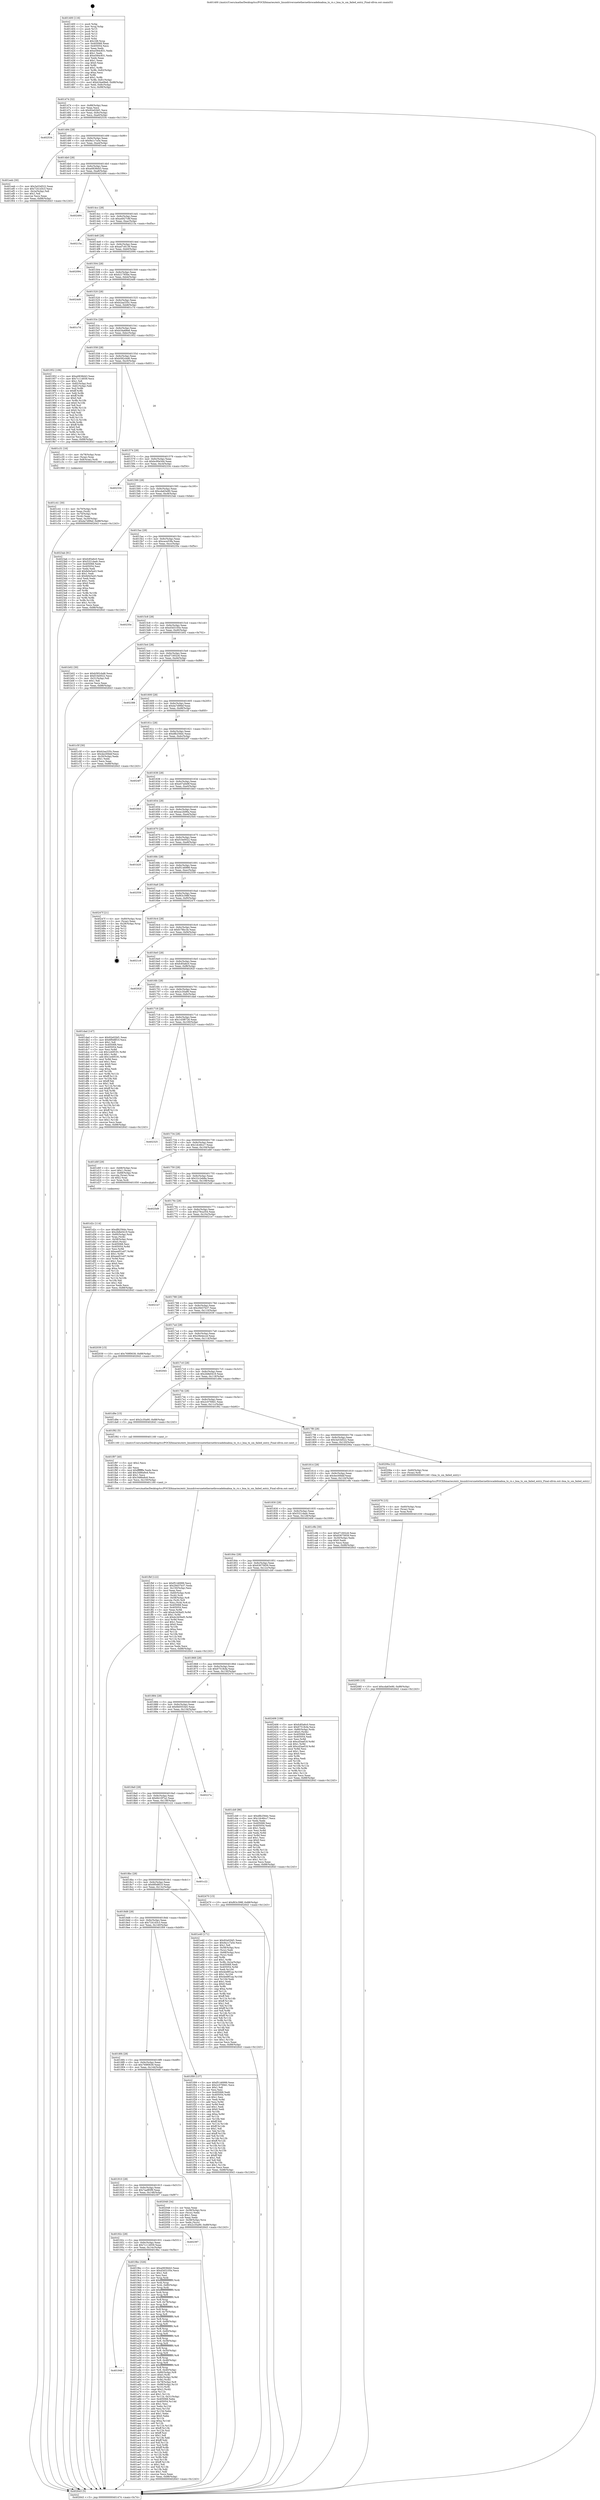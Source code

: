 digraph "0x401400" {
  label = "0x401400 (/mnt/c/Users/mathe/Desktop/tcc/POCII/binaries/extr_linuxdriversnetethernetbrocadebnabna_tx_rx.c_bna_tx_sm_failed_entry_Final-ollvm.out::main(0))"
  labelloc = "t"
  node[shape=record]

  Entry [label="",width=0.3,height=0.3,shape=circle,fillcolor=black,style=filled]
  "0x401474" [label="{
     0x401474 [32]\l
     | [instrs]\l
     &nbsp;&nbsp;0x401474 \<+6\>: mov -0x88(%rbp),%eax\l
     &nbsp;&nbsp;0x40147a \<+2\>: mov %eax,%ecx\l
     &nbsp;&nbsp;0x40147c \<+6\>: sub $0x92e02bf1,%ecx\l
     &nbsp;&nbsp;0x401482 \<+6\>: mov %eax,-0x9c(%rbp)\l
     &nbsp;&nbsp;0x401488 \<+6\>: mov %ecx,-0xa0(%rbp)\l
     &nbsp;&nbsp;0x40148e \<+6\>: je 0000000000402534 \<main+0x1134\>\l
  }"]
  "0x402534" [label="{
     0x402534\l
  }", style=dashed]
  "0x401494" [label="{
     0x401494 [28]\l
     | [instrs]\l
     &nbsp;&nbsp;0x401494 \<+5\>: jmp 0000000000401499 \<main+0x99\>\l
     &nbsp;&nbsp;0x401499 \<+6\>: mov -0x9c(%rbp),%eax\l
     &nbsp;&nbsp;0x40149f \<+5\>: sub $0x9a1c7a5e,%eax\l
     &nbsp;&nbsp;0x4014a4 \<+6\>: mov %eax,-0xa4(%rbp)\l
     &nbsp;&nbsp;0x4014aa \<+6\>: je 0000000000401eeb \<main+0xaeb\>\l
  }"]
  Exit [label="",width=0.3,height=0.3,shape=circle,fillcolor=black,style=filled,peripheries=2]
  "0x401eeb" [label="{
     0x401eeb [30]\l
     | [instrs]\l
     &nbsp;&nbsp;0x401eeb \<+5\>: mov $0x3a53d522,%eax\l
     &nbsp;&nbsp;0x401ef0 \<+5\>: mov $0x7241d3c3,%ecx\l
     &nbsp;&nbsp;0x401ef5 \<+3\>: mov -0x2a(%rbp),%dl\l
     &nbsp;&nbsp;0x401ef8 \<+3\>: test $0x1,%dl\l
     &nbsp;&nbsp;0x401efb \<+3\>: cmovne %ecx,%eax\l
     &nbsp;&nbsp;0x401efe \<+6\>: mov %eax,-0x88(%rbp)\l
     &nbsp;&nbsp;0x401f04 \<+5\>: jmp 0000000000402643 \<main+0x1243\>\l
  }"]
  "0x4014b0" [label="{
     0x4014b0 [28]\l
     | [instrs]\l
     &nbsp;&nbsp;0x4014b0 \<+5\>: jmp 00000000004014b5 \<main+0xb5\>\l
     &nbsp;&nbsp;0x4014b5 \<+6\>: mov -0x9c(%rbp),%eax\l
     &nbsp;&nbsp;0x4014bb \<+5\>: sub $0xa0838d43,%eax\l
     &nbsp;&nbsp;0x4014c0 \<+6\>: mov %eax,-0xa8(%rbp)\l
     &nbsp;&nbsp;0x4014c6 \<+6\>: je 0000000000402494 \<main+0x1094\>\l
  }"]
  "0x402085" [label="{
     0x402085 [15]\l
     | [instrs]\l
     &nbsp;&nbsp;0x402085 \<+10\>: movl $0xcda63e90,-0x88(%rbp)\l
     &nbsp;&nbsp;0x40208f \<+5\>: jmp 0000000000402643 \<main+0x1243\>\l
  }"]
  "0x402494" [label="{
     0x402494\l
  }", style=dashed]
  "0x4014cc" [label="{
     0x4014cc [28]\l
     | [instrs]\l
     &nbsp;&nbsp;0x4014cc \<+5\>: jmp 00000000004014d1 \<main+0xd1\>\l
     &nbsp;&nbsp;0x4014d1 \<+6\>: mov -0x9c(%rbp),%eax\l
     &nbsp;&nbsp;0x4014d7 \<+5\>: sub $0xa4927c8f,%eax\l
     &nbsp;&nbsp;0x4014dc \<+6\>: mov %eax,-0xac(%rbp)\l
     &nbsp;&nbsp;0x4014e2 \<+6\>: je 000000000040215a \<main+0xd5a\>\l
  }"]
  "0x402076" [label="{
     0x402076 [15]\l
     | [instrs]\l
     &nbsp;&nbsp;0x402076 \<+4\>: mov -0x60(%rbp),%rax\l
     &nbsp;&nbsp;0x40207a \<+3\>: mov (%rax),%rax\l
     &nbsp;&nbsp;0x40207d \<+3\>: mov %rax,%rdi\l
     &nbsp;&nbsp;0x402080 \<+5\>: call 0000000000401030 \<free@plt\>\l
     | [calls]\l
     &nbsp;&nbsp;0x401030 \{1\} (unknown)\l
  }"]
  "0x40215a" [label="{
     0x40215a\l
  }", style=dashed]
  "0x4014e8" [label="{
     0x4014e8 [28]\l
     | [instrs]\l
     &nbsp;&nbsp;0x4014e8 \<+5\>: jmp 00000000004014ed \<main+0xed\>\l
     &nbsp;&nbsp;0x4014ed \<+6\>: mov -0x9c(%rbp),%eax\l
     &nbsp;&nbsp;0x4014f3 \<+5\>: sub $0xad7c8139,%eax\l
     &nbsp;&nbsp;0x4014f8 \<+6\>: mov %eax,-0xb0(%rbp)\l
     &nbsp;&nbsp;0x4014fe \<+6\>: je 0000000000402094 \<main+0xc94\>\l
  }"]
  "0x401fbf" [label="{
     0x401fbf [122]\l
     | [instrs]\l
     &nbsp;&nbsp;0x401fbf \<+5\>: mov $0xf5146999,%ecx\l
     &nbsp;&nbsp;0x401fc4 \<+5\>: mov $0x29d37b37,%edx\l
     &nbsp;&nbsp;0x401fc9 \<+6\>: mov -0x150(%rbp),%esi\l
     &nbsp;&nbsp;0x401fcf \<+3\>: imul %eax,%esi\l
     &nbsp;&nbsp;0x401fd2 \<+4\>: mov -0x60(%rbp),%rdi\l
     &nbsp;&nbsp;0x401fd6 \<+3\>: mov (%rdi),%rdi\l
     &nbsp;&nbsp;0x401fd9 \<+4\>: mov -0x58(%rbp),%r8\l
     &nbsp;&nbsp;0x401fdd \<+3\>: movslq (%r8),%r8\l
     &nbsp;&nbsp;0x401fe0 \<+4\>: mov %esi,(%rdi,%r8,4)\l
     &nbsp;&nbsp;0x401fe4 \<+7\>: mov 0x405068,%eax\l
     &nbsp;&nbsp;0x401feb \<+7\>: mov 0x405054,%esi\l
     &nbsp;&nbsp;0x401ff2 \<+3\>: mov %eax,%r9d\l
     &nbsp;&nbsp;0x401ff5 \<+7\>: add $0xdc3d3bd5,%r9d\l
     &nbsp;&nbsp;0x401ffc \<+4\>: sub $0x1,%r9d\l
     &nbsp;&nbsp;0x402000 \<+7\>: sub $0xdc3d3bd5,%r9d\l
     &nbsp;&nbsp;0x402007 \<+4\>: imul %r9d,%eax\l
     &nbsp;&nbsp;0x40200b \<+3\>: and $0x1,%eax\l
     &nbsp;&nbsp;0x40200e \<+3\>: cmp $0x0,%eax\l
     &nbsp;&nbsp;0x402011 \<+4\>: sete %r10b\l
     &nbsp;&nbsp;0x402015 \<+3\>: cmp $0xa,%esi\l
     &nbsp;&nbsp;0x402018 \<+4\>: setl %r11b\l
     &nbsp;&nbsp;0x40201c \<+3\>: mov %r10b,%bl\l
     &nbsp;&nbsp;0x40201f \<+3\>: and %r11b,%bl\l
     &nbsp;&nbsp;0x402022 \<+3\>: xor %r11b,%r10b\l
     &nbsp;&nbsp;0x402025 \<+3\>: or %r10b,%bl\l
     &nbsp;&nbsp;0x402028 \<+3\>: test $0x1,%bl\l
     &nbsp;&nbsp;0x40202b \<+3\>: cmovne %edx,%ecx\l
     &nbsp;&nbsp;0x40202e \<+6\>: mov %ecx,-0x88(%rbp)\l
     &nbsp;&nbsp;0x402034 \<+5\>: jmp 0000000000402643 \<main+0x1243\>\l
  }"]
  "0x402094" [label="{
     0x402094\l
  }", style=dashed]
  "0x401504" [label="{
     0x401504 [28]\l
     | [instrs]\l
     &nbsp;&nbsp;0x401504 \<+5\>: jmp 0000000000401509 \<main+0x109\>\l
     &nbsp;&nbsp;0x401509 \<+6\>: mov -0x9c(%rbp),%eax\l
     &nbsp;&nbsp;0x40150f \<+5\>: sub $0xb21785be,%eax\l
     &nbsp;&nbsp;0x401514 \<+6\>: mov %eax,-0xb4(%rbp)\l
     &nbsp;&nbsp;0x40151a \<+6\>: je 00000000004024d9 \<main+0x10d9\>\l
  }"]
  "0x401f97" [label="{
     0x401f97 [40]\l
     | [instrs]\l
     &nbsp;&nbsp;0x401f97 \<+5\>: mov $0x2,%ecx\l
     &nbsp;&nbsp;0x401f9c \<+1\>: cltd\l
     &nbsp;&nbsp;0x401f9d \<+2\>: idiv %ecx\l
     &nbsp;&nbsp;0x401f9f \<+6\>: imul $0xfffffffe,%edx,%ecx\l
     &nbsp;&nbsp;0x401fa5 \<+6\>: add $0x3486a9c6,%ecx\l
     &nbsp;&nbsp;0x401fab \<+3\>: add $0x1,%ecx\l
     &nbsp;&nbsp;0x401fae \<+6\>: sub $0x3486a9c6,%ecx\l
     &nbsp;&nbsp;0x401fb4 \<+6\>: mov %ecx,-0x150(%rbp)\l
     &nbsp;&nbsp;0x401fba \<+5\>: call 0000000000401160 \<next_i\>\l
     | [calls]\l
     &nbsp;&nbsp;0x401160 \{1\} (/mnt/c/Users/mathe/Desktop/tcc/POCII/binaries/extr_linuxdriversnetethernetbrocadebnabna_tx_rx.c_bna_tx_sm_failed_entry_Final-ollvm.out::next_i)\l
  }"]
  "0x4024d9" [label="{
     0x4024d9\l
  }", style=dashed]
  "0x401520" [label="{
     0x401520 [28]\l
     | [instrs]\l
     &nbsp;&nbsp;0x401520 \<+5\>: jmp 0000000000401525 \<main+0x125\>\l
     &nbsp;&nbsp;0x401525 \<+6\>: mov -0x9c(%rbp),%eax\l
     &nbsp;&nbsp;0x40152b \<+5\>: sub $0xb2aa335c,%eax\l
     &nbsp;&nbsp;0x401530 \<+6\>: mov %eax,-0xb8(%rbp)\l
     &nbsp;&nbsp;0x401536 \<+6\>: je 0000000000401c7d \<main+0x87d\>\l
  }"]
  "0x401d2c" [label="{
     0x401d2c [114]\l
     | [instrs]\l
     &nbsp;&nbsp;0x401d2c \<+5\>: mov $0xdfb256dc,%ecx\l
     &nbsp;&nbsp;0x401d31 \<+5\>: mov $0x2b8e0419,%edx\l
     &nbsp;&nbsp;0x401d36 \<+4\>: mov -0x60(%rbp),%rdi\l
     &nbsp;&nbsp;0x401d3a \<+3\>: mov %rax,(%rdi)\l
     &nbsp;&nbsp;0x401d3d \<+4\>: mov -0x58(%rbp),%rax\l
     &nbsp;&nbsp;0x401d41 \<+6\>: movl $0x0,(%rax)\l
     &nbsp;&nbsp;0x401d47 \<+7\>: mov 0x405068,%esi\l
     &nbsp;&nbsp;0x401d4e \<+8\>: mov 0x405054,%r8d\l
     &nbsp;&nbsp;0x401d56 \<+3\>: mov %esi,%r9d\l
     &nbsp;&nbsp;0x401d59 \<+7\>: add $0xeed51e07,%r9d\l
     &nbsp;&nbsp;0x401d60 \<+4\>: sub $0x1,%r9d\l
     &nbsp;&nbsp;0x401d64 \<+7\>: sub $0xeed51e07,%r9d\l
     &nbsp;&nbsp;0x401d6b \<+4\>: imul %r9d,%esi\l
     &nbsp;&nbsp;0x401d6f \<+3\>: and $0x1,%esi\l
     &nbsp;&nbsp;0x401d72 \<+3\>: cmp $0x0,%esi\l
     &nbsp;&nbsp;0x401d75 \<+4\>: sete %r10b\l
     &nbsp;&nbsp;0x401d79 \<+4\>: cmp $0xa,%r8d\l
     &nbsp;&nbsp;0x401d7d \<+4\>: setl %r11b\l
     &nbsp;&nbsp;0x401d81 \<+3\>: mov %r10b,%bl\l
     &nbsp;&nbsp;0x401d84 \<+3\>: and %r11b,%bl\l
     &nbsp;&nbsp;0x401d87 \<+3\>: xor %r11b,%r10b\l
     &nbsp;&nbsp;0x401d8a \<+3\>: or %r10b,%bl\l
     &nbsp;&nbsp;0x401d8d \<+3\>: test $0x1,%bl\l
     &nbsp;&nbsp;0x401d90 \<+3\>: cmovne %edx,%ecx\l
     &nbsp;&nbsp;0x401d93 \<+6\>: mov %ecx,-0x88(%rbp)\l
     &nbsp;&nbsp;0x401d99 \<+5\>: jmp 0000000000402643 \<main+0x1243\>\l
  }"]
  "0x401c7d" [label="{
     0x401c7d\l
  }", style=dashed]
  "0x40153c" [label="{
     0x40153c [28]\l
     | [instrs]\l
     &nbsp;&nbsp;0x40153c \<+5\>: jmp 0000000000401541 \<main+0x141\>\l
     &nbsp;&nbsp;0x401541 \<+6\>: mov -0x9c(%rbp),%eax\l
     &nbsp;&nbsp;0x401547 \<+5\>: sub $0xb34a68e6,%eax\l
     &nbsp;&nbsp;0x40154c \<+6\>: mov %eax,-0xbc(%rbp)\l
     &nbsp;&nbsp;0x401552 \<+6\>: je 0000000000401952 \<main+0x552\>\l
  }"]
  "0x401c41" [label="{
     0x401c41 [30]\l
     | [instrs]\l
     &nbsp;&nbsp;0x401c41 \<+4\>: mov -0x70(%rbp),%rdi\l
     &nbsp;&nbsp;0x401c45 \<+2\>: mov %eax,(%rdi)\l
     &nbsp;&nbsp;0x401c47 \<+4\>: mov -0x70(%rbp),%rdi\l
     &nbsp;&nbsp;0x401c4b \<+2\>: mov (%rdi),%eax\l
     &nbsp;&nbsp;0x401c4d \<+3\>: mov %eax,-0x30(%rbp)\l
     &nbsp;&nbsp;0x401c50 \<+10\>: movl $0xda7d99ef,-0x88(%rbp)\l
     &nbsp;&nbsp;0x401c5a \<+5\>: jmp 0000000000402643 \<main+0x1243\>\l
  }"]
  "0x401952" [label="{
     0x401952 [106]\l
     | [instrs]\l
     &nbsp;&nbsp;0x401952 \<+5\>: mov $0xa0838d43,%eax\l
     &nbsp;&nbsp;0x401957 \<+5\>: mov $0x7c114939,%ecx\l
     &nbsp;&nbsp;0x40195c \<+2\>: mov $0x1,%dl\l
     &nbsp;&nbsp;0x40195e \<+7\>: mov -0x82(%rbp),%sil\l
     &nbsp;&nbsp;0x401965 \<+7\>: mov -0x81(%rbp),%dil\l
     &nbsp;&nbsp;0x40196c \<+3\>: mov %sil,%r8b\l
     &nbsp;&nbsp;0x40196f \<+4\>: xor $0xff,%r8b\l
     &nbsp;&nbsp;0x401973 \<+3\>: mov %dil,%r9b\l
     &nbsp;&nbsp;0x401976 \<+4\>: xor $0xff,%r9b\l
     &nbsp;&nbsp;0x40197a \<+3\>: xor $0x0,%dl\l
     &nbsp;&nbsp;0x40197d \<+3\>: mov %r8b,%r10b\l
     &nbsp;&nbsp;0x401980 \<+4\>: and $0x0,%r10b\l
     &nbsp;&nbsp;0x401984 \<+3\>: and %dl,%sil\l
     &nbsp;&nbsp;0x401987 \<+3\>: mov %r9b,%r11b\l
     &nbsp;&nbsp;0x40198a \<+4\>: and $0x0,%r11b\l
     &nbsp;&nbsp;0x40198e \<+3\>: and %dl,%dil\l
     &nbsp;&nbsp;0x401991 \<+3\>: or %sil,%r10b\l
     &nbsp;&nbsp;0x401994 \<+3\>: or %dil,%r11b\l
     &nbsp;&nbsp;0x401997 \<+3\>: xor %r11b,%r10b\l
     &nbsp;&nbsp;0x40199a \<+3\>: or %r9b,%r8b\l
     &nbsp;&nbsp;0x40199d \<+4\>: xor $0xff,%r8b\l
     &nbsp;&nbsp;0x4019a1 \<+3\>: or $0x0,%dl\l
     &nbsp;&nbsp;0x4019a4 \<+3\>: and %dl,%r8b\l
     &nbsp;&nbsp;0x4019a7 \<+3\>: or %r8b,%r10b\l
     &nbsp;&nbsp;0x4019aa \<+4\>: test $0x1,%r10b\l
     &nbsp;&nbsp;0x4019ae \<+3\>: cmovne %ecx,%eax\l
     &nbsp;&nbsp;0x4019b1 \<+6\>: mov %eax,-0x88(%rbp)\l
     &nbsp;&nbsp;0x4019b7 \<+5\>: jmp 0000000000402643 \<main+0x1243\>\l
  }"]
  "0x401558" [label="{
     0x401558 [28]\l
     | [instrs]\l
     &nbsp;&nbsp;0x401558 \<+5\>: jmp 000000000040155d \<main+0x15d\>\l
     &nbsp;&nbsp;0x40155d \<+6\>: mov -0x9c(%rbp),%eax\l
     &nbsp;&nbsp;0x401563 \<+5\>: sub $0xb582cbd6,%eax\l
     &nbsp;&nbsp;0x401568 \<+6\>: mov %eax,-0xc0(%rbp)\l
     &nbsp;&nbsp;0x40156e \<+6\>: je 0000000000401c31 \<main+0x831\>\l
  }"]
  "0x402643" [label="{
     0x402643 [5]\l
     | [instrs]\l
     &nbsp;&nbsp;0x402643 \<+5\>: jmp 0000000000401474 \<main+0x74\>\l
  }"]
  "0x401400" [label="{
     0x401400 [116]\l
     | [instrs]\l
     &nbsp;&nbsp;0x401400 \<+1\>: push %rbp\l
     &nbsp;&nbsp;0x401401 \<+3\>: mov %rsp,%rbp\l
     &nbsp;&nbsp;0x401404 \<+2\>: push %r15\l
     &nbsp;&nbsp;0x401406 \<+2\>: push %r14\l
     &nbsp;&nbsp;0x401408 \<+2\>: push %r13\l
     &nbsp;&nbsp;0x40140a \<+2\>: push %r12\l
     &nbsp;&nbsp;0x40140c \<+1\>: push %rbx\l
     &nbsp;&nbsp;0x40140d \<+7\>: sub $0x168,%rsp\l
     &nbsp;&nbsp;0x401414 \<+7\>: mov 0x405068,%eax\l
     &nbsp;&nbsp;0x40141b \<+7\>: mov 0x405054,%ecx\l
     &nbsp;&nbsp;0x401422 \<+2\>: mov %eax,%edx\l
     &nbsp;&nbsp;0x401424 \<+6\>: add $0xe584c831,%edx\l
     &nbsp;&nbsp;0x40142a \<+3\>: sub $0x1,%edx\l
     &nbsp;&nbsp;0x40142d \<+6\>: sub $0xe584c831,%edx\l
     &nbsp;&nbsp;0x401433 \<+3\>: imul %edx,%eax\l
     &nbsp;&nbsp;0x401436 \<+3\>: and $0x1,%eax\l
     &nbsp;&nbsp;0x401439 \<+3\>: cmp $0x0,%eax\l
     &nbsp;&nbsp;0x40143c \<+4\>: sete %r8b\l
     &nbsp;&nbsp;0x401440 \<+4\>: and $0x1,%r8b\l
     &nbsp;&nbsp;0x401444 \<+7\>: mov %r8b,-0x82(%rbp)\l
     &nbsp;&nbsp;0x40144b \<+3\>: cmp $0xa,%ecx\l
     &nbsp;&nbsp;0x40144e \<+4\>: setl %r8b\l
     &nbsp;&nbsp;0x401452 \<+4\>: and $0x1,%r8b\l
     &nbsp;&nbsp;0x401456 \<+7\>: mov %r8b,-0x81(%rbp)\l
     &nbsp;&nbsp;0x40145d \<+10\>: movl $0xb34a68e6,-0x88(%rbp)\l
     &nbsp;&nbsp;0x401467 \<+6\>: mov %edi,-0x8c(%rbp)\l
     &nbsp;&nbsp;0x40146d \<+7\>: mov %rsi,-0x98(%rbp)\l
  }"]
  "0x401948" [label="{
     0x401948\l
  }", style=dashed]
  "0x401c31" [label="{
     0x401c31 [16]\l
     | [instrs]\l
     &nbsp;&nbsp;0x401c31 \<+4\>: mov -0x78(%rbp),%rax\l
     &nbsp;&nbsp;0x401c35 \<+3\>: mov (%rax),%rax\l
     &nbsp;&nbsp;0x401c38 \<+4\>: mov 0x8(%rax),%rdi\l
     &nbsp;&nbsp;0x401c3c \<+5\>: call 0000000000401060 \<atoi@plt\>\l
     | [calls]\l
     &nbsp;&nbsp;0x401060 \{1\} (unknown)\l
  }"]
  "0x401574" [label="{
     0x401574 [28]\l
     | [instrs]\l
     &nbsp;&nbsp;0x401574 \<+5\>: jmp 0000000000401579 \<main+0x179\>\l
     &nbsp;&nbsp;0x401579 \<+6\>: mov -0x9c(%rbp),%eax\l
     &nbsp;&nbsp;0x40157f \<+5\>: sub $0xbc90e3d4,%eax\l
     &nbsp;&nbsp;0x401584 \<+6\>: mov %eax,-0xc4(%rbp)\l
     &nbsp;&nbsp;0x40158a \<+6\>: je 0000000000402334 \<main+0xf34\>\l
  }"]
  "0x4019bc" [label="{
     0x4019bc [326]\l
     | [instrs]\l
     &nbsp;&nbsp;0x4019bc \<+5\>: mov $0xa0838d43,%eax\l
     &nbsp;&nbsp;0x4019c1 \<+5\>: mov $0xd3d3105e,%ecx\l
     &nbsp;&nbsp;0x4019c6 \<+2\>: mov $0x1,%dl\l
     &nbsp;&nbsp;0x4019c8 \<+2\>: xor %esi,%esi\l
     &nbsp;&nbsp;0x4019ca \<+3\>: mov %rsp,%rdi\l
     &nbsp;&nbsp;0x4019cd \<+4\>: add $0xfffffffffffffff0,%rdi\l
     &nbsp;&nbsp;0x4019d1 \<+3\>: mov %rdi,%rsp\l
     &nbsp;&nbsp;0x4019d4 \<+4\>: mov %rdi,-0x80(%rbp)\l
     &nbsp;&nbsp;0x4019d8 \<+3\>: mov %rsp,%rdi\l
     &nbsp;&nbsp;0x4019db \<+4\>: add $0xfffffffffffffff0,%rdi\l
     &nbsp;&nbsp;0x4019df \<+3\>: mov %rdi,%rsp\l
     &nbsp;&nbsp;0x4019e2 \<+3\>: mov %rsp,%r8\l
     &nbsp;&nbsp;0x4019e5 \<+4\>: add $0xfffffffffffffff0,%r8\l
     &nbsp;&nbsp;0x4019e9 \<+3\>: mov %r8,%rsp\l
     &nbsp;&nbsp;0x4019ec \<+4\>: mov %r8,-0x78(%rbp)\l
     &nbsp;&nbsp;0x4019f0 \<+3\>: mov %rsp,%r8\l
     &nbsp;&nbsp;0x4019f3 \<+4\>: add $0xfffffffffffffff0,%r8\l
     &nbsp;&nbsp;0x4019f7 \<+3\>: mov %r8,%rsp\l
     &nbsp;&nbsp;0x4019fa \<+4\>: mov %r8,-0x70(%rbp)\l
     &nbsp;&nbsp;0x4019fe \<+3\>: mov %rsp,%r8\l
     &nbsp;&nbsp;0x401a01 \<+4\>: add $0xfffffffffffffff0,%r8\l
     &nbsp;&nbsp;0x401a05 \<+3\>: mov %r8,%rsp\l
     &nbsp;&nbsp;0x401a08 \<+4\>: mov %r8,-0x68(%rbp)\l
     &nbsp;&nbsp;0x401a0c \<+3\>: mov %rsp,%r8\l
     &nbsp;&nbsp;0x401a0f \<+4\>: add $0xfffffffffffffff0,%r8\l
     &nbsp;&nbsp;0x401a13 \<+3\>: mov %r8,%rsp\l
     &nbsp;&nbsp;0x401a16 \<+4\>: mov %r8,-0x60(%rbp)\l
     &nbsp;&nbsp;0x401a1a \<+3\>: mov %rsp,%r8\l
     &nbsp;&nbsp;0x401a1d \<+4\>: add $0xfffffffffffffff0,%r8\l
     &nbsp;&nbsp;0x401a21 \<+3\>: mov %r8,%rsp\l
     &nbsp;&nbsp;0x401a24 \<+4\>: mov %r8,-0x58(%rbp)\l
     &nbsp;&nbsp;0x401a28 \<+3\>: mov %rsp,%r8\l
     &nbsp;&nbsp;0x401a2b \<+4\>: add $0xfffffffffffffff0,%r8\l
     &nbsp;&nbsp;0x401a2f \<+3\>: mov %r8,%rsp\l
     &nbsp;&nbsp;0x401a32 \<+4\>: mov %r8,-0x50(%rbp)\l
     &nbsp;&nbsp;0x401a36 \<+3\>: mov %rsp,%r8\l
     &nbsp;&nbsp;0x401a39 \<+4\>: add $0xfffffffffffffff0,%r8\l
     &nbsp;&nbsp;0x401a3d \<+3\>: mov %r8,%rsp\l
     &nbsp;&nbsp;0x401a40 \<+4\>: mov %r8,-0x48(%rbp)\l
     &nbsp;&nbsp;0x401a44 \<+3\>: mov %rsp,%r8\l
     &nbsp;&nbsp;0x401a47 \<+4\>: add $0xfffffffffffffff0,%r8\l
     &nbsp;&nbsp;0x401a4b \<+3\>: mov %r8,%rsp\l
     &nbsp;&nbsp;0x401a4e \<+4\>: mov %r8,-0x40(%rbp)\l
     &nbsp;&nbsp;0x401a52 \<+4\>: mov -0x80(%rbp),%r8\l
     &nbsp;&nbsp;0x401a56 \<+7\>: movl $0x0,(%r8)\l
     &nbsp;&nbsp;0x401a5d \<+7\>: mov -0x8c(%rbp),%r9d\l
     &nbsp;&nbsp;0x401a64 \<+3\>: mov %r9d,(%rdi)\l
     &nbsp;&nbsp;0x401a67 \<+4\>: mov -0x78(%rbp),%r8\l
     &nbsp;&nbsp;0x401a6b \<+7\>: mov -0x98(%rbp),%r10\l
     &nbsp;&nbsp;0x401a72 \<+3\>: mov %r10,(%r8)\l
     &nbsp;&nbsp;0x401a75 \<+3\>: cmpl $0x2,(%rdi)\l
     &nbsp;&nbsp;0x401a78 \<+4\>: setne %r11b\l
     &nbsp;&nbsp;0x401a7c \<+4\>: and $0x1,%r11b\l
     &nbsp;&nbsp;0x401a80 \<+4\>: mov %r11b,-0x31(%rbp)\l
     &nbsp;&nbsp;0x401a84 \<+7\>: mov 0x405068,%ebx\l
     &nbsp;&nbsp;0x401a8b \<+8\>: mov 0x405054,%r14d\l
     &nbsp;&nbsp;0x401a93 \<+3\>: sub $0x1,%esi\l
     &nbsp;&nbsp;0x401a96 \<+3\>: mov %ebx,%r15d\l
     &nbsp;&nbsp;0x401a99 \<+3\>: add %esi,%r15d\l
     &nbsp;&nbsp;0x401a9c \<+4\>: imul %r15d,%ebx\l
     &nbsp;&nbsp;0x401aa0 \<+3\>: and $0x1,%ebx\l
     &nbsp;&nbsp;0x401aa3 \<+3\>: cmp $0x0,%ebx\l
     &nbsp;&nbsp;0x401aa6 \<+4\>: sete %r11b\l
     &nbsp;&nbsp;0x401aaa \<+4\>: cmp $0xa,%r14d\l
     &nbsp;&nbsp;0x401aae \<+4\>: setl %r12b\l
     &nbsp;&nbsp;0x401ab2 \<+3\>: mov %r11b,%r13b\l
     &nbsp;&nbsp;0x401ab5 \<+4\>: xor $0xff,%r13b\l
     &nbsp;&nbsp;0x401ab9 \<+3\>: mov %r12b,%sil\l
     &nbsp;&nbsp;0x401abc \<+4\>: xor $0xff,%sil\l
     &nbsp;&nbsp;0x401ac0 \<+3\>: xor $0x1,%dl\l
     &nbsp;&nbsp;0x401ac3 \<+3\>: mov %r13b,%dil\l
     &nbsp;&nbsp;0x401ac6 \<+4\>: and $0xff,%dil\l
     &nbsp;&nbsp;0x401aca \<+3\>: and %dl,%r11b\l
     &nbsp;&nbsp;0x401acd \<+3\>: mov %sil,%r8b\l
     &nbsp;&nbsp;0x401ad0 \<+4\>: and $0xff,%r8b\l
     &nbsp;&nbsp;0x401ad4 \<+3\>: and %dl,%r12b\l
     &nbsp;&nbsp;0x401ad7 \<+3\>: or %r11b,%dil\l
     &nbsp;&nbsp;0x401ada \<+3\>: or %r12b,%r8b\l
     &nbsp;&nbsp;0x401add \<+3\>: xor %r8b,%dil\l
     &nbsp;&nbsp;0x401ae0 \<+3\>: or %sil,%r13b\l
     &nbsp;&nbsp;0x401ae3 \<+4\>: xor $0xff,%r13b\l
     &nbsp;&nbsp;0x401ae7 \<+3\>: or $0x1,%dl\l
     &nbsp;&nbsp;0x401aea \<+3\>: and %dl,%r13b\l
     &nbsp;&nbsp;0x401aed \<+3\>: or %r13b,%dil\l
     &nbsp;&nbsp;0x401af0 \<+4\>: test $0x1,%dil\l
     &nbsp;&nbsp;0x401af4 \<+3\>: cmovne %ecx,%eax\l
     &nbsp;&nbsp;0x401af7 \<+6\>: mov %eax,-0x88(%rbp)\l
     &nbsp;&nbsp;0x401afd \<+5\>: jmp 0000000000402643 \<main+0x1243\>\l
  }"]
  "0x402334" [label="{
     0x402334\l
  }", style=dashed]
  "0x401590" [label="{
     0x401590 [28]\l
     | [instrs]\l
     &nbsp;&nbsp;0x401590 \<+5\>: jmp 0000000000401595 \<main+0x195\>\l
     &nbsp;&nbsp;0x401595 \<+6\>: mov -0x9c(%rbp),%eax\l
     &nbsp;&nbsp;0x40159b \<+5\>: sub $0xcda63e90,%eax\l
     &nbsp;&nbsp;0x4015a0 \<+6\>: mov %eax,-0xc8(%rbp)\l
     &nbsp;&nbsp;0x4015a6 \<+6\>: je 00000000004023ab \<main+0xfab\>\l
  }"]
  "0x40192c" [label="{
     0x40192c [28]\l
     | [instrs]\l
     &nbsp;&nbsp;0x40192c \<+5\>: jmp 0000000000401931 \<main+0x531\>\l
     &nbsp;&nbsp;0x401931 \<+6\>: mov -0x9c(%rbp),%eax\l
     &nbsp;&nbsp;0x401937 \<+5\>: sub $0x7c114939,%eax\l
     &nbsp;&nbsp;0x40193c \<+6\>: mov %eax,-0x14c(%rbp)\l
     &nbsp;&nbsp;0x401942 \<+6\>: je 00000000004019bc \<main+0x5bc\>\l
  }"]
  "0x4023ab" [label="{
     0x4023ab [91]\l
     | [instrs]\l
     &nbsp;&nbsp;0x4023ab \<+5\>: mov $0xfc85a6c0,%eax\l
     &nbsp;&nbsp;0x4023b0 \<+5\>: mov $0x5321dadc,%ecx\l
     &nbsp;&nbsp;0x4023b5 \<+7\>: mov 0x405068,%edx\l
     &nbsp;&nbsp;0x4023bc \<+7\>: mov 0x405054,%esi\l
     &nbsp;&nbsp;0x4023c3 \<+2\>: mov %edx,%edi\l
     &nbsp;&nbsp;0x4023c5 \<+6\>: add $0xfe0e5a43,%edi\l
     &nbsp;&nbsp;0x4023cb \<+3\>: sub $0x1,%edi\l
     &nbsp;&nbsp;0x4023ce \<+6\>: sub $0xfe0e5a43,%edi\l
     &nbsp;&nbsp;0x4023d4 \<+3\>: imul %edi,%edx\l
     &nbsp;&nbsp;0x4023d7 \<+3\>: and $0x1,%edx\l
     &nbsp;&nbsp;0x4023da \<+3\>: cmp $0x0,%edx\l
     &nbsp;&nbsp;0x4023dd \<+4\>: sete %r8b\l
     &nbsp;&nbsp;0x4023e1 \<+3\>: cmp $0xa,%esi\l
     &nbsp;&nbsp;0x4023e4 \<+4\>: setl %r9b\l
     &nbsp;&nbsp;0x4023e8 \<+3\>: mov %r8b,%r10b\l
     &nbsp;&nbsp;0x4023eb \<+3\>: and %r9b,%r10b\l
     &nbsp;&nbsp;0x4023ee \<+3\>: xor %r9b,%r8b\l
     &nbsp;&nbsp;0x4023f1 \<+3\>: or %r8b,%r10b\l
     &nbsp;&nbsp;0x4023f4 \<+4\>: test $0x1,%r10b\l
     &nbsp;&nbsp;0x4023f8 \<+3\>: cmovne %ecx,%eax\l
     &nbsp;&nbsp;0x4023fb \<+6\>: mov %eax,-0x88(%rbp)\l
     &nbsp;&nbsp;0x402401 \<+5\>: jmp 0000000000402643 \<main+0x1243\>\l
  }"]
  "0x4015ac" [label="{
     0x4015ac [28]\l
     | [instrs]\l
     &nbsp;&nbsp;0x4015ac \<+5\>: jmp 00000000004015b1 \<main+0x1b1\>\l
     &nbsp;&nbsp;0x4015b1 \<+6\>: mov -0x9c(%rbp),%eax\l
     &nbsp;&nbsp;0x4015b7 \<+5\>: sub $0xcece53fa,%eax\l
     &nbsp;&nbsp;0x4015bc \<+6\>: mov %eax,-0xcc(%rbp)\l
     &nbsp;&nbsp;0x4015c2 \<+6\>: je 000000000040235e \<main+0xf5e\>\l
  }"]
  "0x402397" [label="{
     0x402397\l
  }", style=dashed]
  "0x40235e" [label="{
     0x40235e\l
  }", style=dashed]
  "0x4015c8" [label="{
     0x4015c8 [28]\l
     | [instrs]\l
     &nbsp;&nbsp;0x4015c8 \<+5\>: jmp 00000000004015cd \<main+0x1cd\>\l
     &nbsp;&nbsp;0x4015cd \<+6\>: mov -0x9c(%rbp),%eax\l
     &nbsp;&nbsp;0x4015d3 \<+5\>: sub $0xd3d3105e,%eax\l
     &nbsp;&nbsp;0x4015d8 \<+6\>: mov %eax,-0xd0(%rbp)\l
     &nbsp;&nbsp;0x4015de \<+6\>: je 0000000000401b02 \<main+0x702\>\l
  }"]
  "0x401910" [label="{
     0x401910 [28]\l
     | [instrs]\l
     &nbsp;&nbsp;0x401910 \<+5\>: jmp 0000000000401915 \<main+0x515\>\l
     &nbsp;&nbsp;0x401915 \<+6\>: mov -0x9c(%rbp),%eax\l
     &nbsp;&nbsp;0x40191b \<+5\>: sub $0x7aaf85f9,%eax\l
     &nbsp;&nbsp;0x401920 \<+6\>: mov %eax,-0x148(%rbp)\l
     &nbsp;&nbsp;0x401926 \<+6\>: je 0000000000402397 \<main+0xf97\>\l
  }"]
  "0x401b02" [label="{
     0x401b02 [30]\l
     | [instrs]\l
     &nbsp;&nbsp;0x401b02 \<+5\>: mov $0xb582cbd6,%eax\l
     &nbsp;&nbsp;0x401b07 \<+5\>: mov $0xf10e0022,%ecx\l
     &nbsp;&nbsp;0x401b0c \<+3\>: mov -0x31(%rbp),%dl\l
     &nbsp;&nbsp;0x401b0f \<+3\>: test $0x1,%dl\l
     &nbsp;&nbsp;0x401b12 \<+3\>: cmovne %ecx,%eax\l
     &nbsp;&nbsp;0x401b15 \<+6\>: mov %eax,-0x88(%rbp)\l
     &nbsp;&nbsp;0x401b1b \<+5\>: jmp 0000000000402643 \<main+0x1243\>\l
  }"]
  "0x4015e4" [label="{
     0x4015e4 [28]\l
     | [instrs]\l
     &nbsp;&nbsp;0x4015e4 \<+5\>: jmp 00000000004015e9 \<main+0x1e9\>\l
     &nbsp;&nbsp;0x4015e9 \<+6\>: mov -0x9c(%rbp),%eax\l
     &nbsp;&nbsp;0x4015ef \<+5\>: sub $0xd71602c6,%eax\l
     &nbsp;&nbsp;0x4015f4 \<+6\>: mov %eax,-0xd4(%rbp)\l
     &nbsp;&nbsp;0x4015fa \<+6\>: je 0000000000402388 \<main+0xf88\>\l
  }"]
  "0x402048" [label="{
     0x402048 [34]\l
     | [instrs]\l
     &nbsp;&nbsp;0x402048 \<+2\>: xor %eax,%eax\l
     &nbsp;&nbsp;0x40204a \<+4\>: mov -0x58(%rbp),%rcx\l
     &nbsp;&nbsp;0x40204e \<+2\>: mov (%rcx),%edx\l
     &nbsp;&nbsp;0x402050 \<+3\>: sub $0x1,%eax\l
     &nbsp;&nbsp;0x402053 \<+2\>: sub %eax,%edx\l
     &nbsp;&nbsp;0x402055 \<+4\>: mov -0x58(%rbp),%rcx\l
     &nbsp;&nbsp;0x402059 \<+2\>: mov %edx,(%rcx)\l
     &nbsp;&nbsp;0x40205b \<+10\>: movl $0x2c35a90,-0x88(%rbp)\l
     &nbsp;&nbsp;0x402065 \<+5\>: jmp 0000000000402643 \<main+0x1243\>\l
  }"]
  "0x402388" [label="{
     0x402388\l
  }", style=dashed]
  "0x401600" [label="{
     0x401600 [28]\l
     | [instrs]\l
     &nbsp;&nbsp;0x401600 \<+5\>: jmp 0000000000401605 \<main+0x205\>\l
     &nbsp;&nbsp;0x401605 \<+6\>: mov -0x9c(%rbp),%eax\l
     &nbsp;&nbsp;0x40160b \<+5\>: sub $0xda7d99ef,%eax\l
     &nbsp;&nbsp;0x401610 \<+6\>: mov %eax,-0xd8(%rbp)\l
     &nbsp;&nbsp;0x401616 \<+6\>: je 0000000000401c5f \<main+0x85f\>\l
  }"]
  "0x4018f4" [label="{
     0x4018f4 [28]\l
     | [instrs]\l
     &nbsp;&nbsp;0x4018f4 \<+5\>: jmp 00000000004018f9 \<main+0x4f9\>\l
     &nbsp;&nbsp;0x4018f9 \<+6\>: mov -0x9c(%rbp),%eax\l
     &nbsp;&nbsp;0x4018ff \<+5\>: sub $0x769f0639,%eax\l
     &nbsp;&nbsp;0x401904 \<+6\>: mov %eax,-0x144(%rbp)\l
     &nbsp;&nbsp;0x40190a \<+6\>: je 0000000000402048 \<main+0xc48\>\l
  }"]
  "0x401c5f" [label="{
     0x401c5f [30]\l
     | [instrs]\l
     &nbsp;&nbsp;0x401c5f \<+5\>: mov $0xb2aa335c,%eax\l
     &nbsp;&nbsp;0x401c64 \<+5\>: mov $0x4ec00bbf,%ecx\l
     &nbsp;&nbsp;0x401c69 \<+3\>: mov -0x30(%rbp),%edx\l
     &nbsp;&nbsp;0x401c6c \<+3\>: cmp $0x1,%edx\l
     &nbsp;&nbsp;0x401c6f \<+3\>: cmovl %ecx,%eax\l
     &nbsp;&nbsp;0x401c72 \<+6\>: mov %eax,-0x88(%rbp)\l
     &nbsp;&nbsp;0x401c78 \<+5\>: jmp 0000000000402643 \<main+0x1243\>\l
  }"]
  "0x40161c" [label="{
     0x40161c [28]\l
     | [instrs]\l
     &nbsp;&nbsp;0x40161c \<+5\>: jmp 0000000000401621 \<main+0x221\>\l
     &nbsp;&nbsp;0x401621 \<+6\>: mov -0x9c(%rbp),%eax\l
     &nbsp;&nbsp;0x401627 \<+5\>: sub $0xdfb256dc,%eax\l
     &nbsp;&nbsp;0x40162c \<+6\>: mov %eax,-0xdc(%rbp)\l
     &nbsp;&nbsp;0x401632 \<+6\>: je 00000000004024f7 \<main+0x10f7\>\l
  }"]
  "0x401f09" [label="{
     0x401f09 [137]\l
     | [instrs]\l
     &nbsp;&nbsp;0x401f09 \<+5\>: mov $0xf5146999,%eax\l
     &nbsp;&nbsp;0x401f0e \<+5\>: mov $0x2c0769d1,%ecx\l
     &nbsp;&nbsp;0x401f13 \<+2\>: mov $0x1,%dl\l
     &nbsp;&nbsp;0x401f15 \<+2\>: xor %esi,%esi\l
     &nbsp;&nbsp;0x401f17 \<+7\>: mov 0x405068,%edi\l
     &nbsp;&nbsp;0x401f1e \<+8\>: mov 0x405054,%r8d\l
     &nbsp;&nbsp;0x401f26 \<+3\>: sub $0x1,%esi\l
     &nbsp;&nbsp;0x401f29 \<+3\>: mov %edi,%r9d\l
     &nbsp;&nbsp;0x401f2c \<+3\>: add %esi,%r9d\l
     &nbsp;&nbsp;0x401f2f \<+4\>: imul %r9d,%edi\l
     &nbsp;&nbsp;0x401f33 \<+3\>: and $0x1,%edi\l
     &nbsp;&nbsp;0x401f36 \<+3\>: cmp $0x0,%edi\l
     &nbsp;&nbsp;0x401f39 \<+4\>: sete %r10b\l
     &nbsp;&nbsp;0x401f3d \<+4\>: cmp $0xa,%r8d\l
     &nbsp;&nbsp;0x401f41 \<+4\>: setl %r11b\l
     &nbsp;&nbsp;0x401f45 \<+3\>: mov %r10b,%bl\l
     &nbsp;&nbsp;0x401f48 \<+3\>: xor $0xff,%bl\l
     &nbsp;&nbsp;0x401f4b \<+3\>: mov %r11b,%r14b\l
     &nbsp;&nbsp;0x401f4e \<+4\>: xor $0xff,%r14b\l
     &nbsp;&nbsp;0x401f52 \<+3\>: xor $0x1,%dl\l
     &nbsp;&nbsp;0x401f55 \<+3\>: mov %bl,%r15b\l
     &nbsp;&nbsp;0x401f58 \<+4\>: and $0xff,%r15b\l
     &nbsp;&nbsp;0x401f5c \<+3\>: and %dl,%r10b\l
     &nbsp;&nbsp;0x401f5f \<+3\>: mov %r14b,%r12b\l
     &nbsp;&nbsp;0x401f62 \<+4\>: and $0xff,%r12b\l
     &nbsp;&nbsp;0x401f66 \<+3\>: and %dl,%r11b\l
     &nbsp;&nbsp;0x401f69 \<+3\>: or %r10b,%r15b\l
     &nbsp;&nbsp;0x401f6c \<+3\>: or %r11b,%r12b\l
     &nbsp;&nbsp;0x401f6f \<+3\>: xor %r12b,%r15b\l
     &nbsp;&nbsp;0x401f72 \<+3\>: or %r14b,%bl\l
     &nbsp;&nbsp;0x401f75 \<+3\>: xor $0xff,%bl\l
     &nbsp;&nbsp;0x401f78 \<+3\>: or $0x1,%dl\l
     &nbsp;&nbsp;0x401f7b \<+2\>: and %dl,%bl\l
     &nbsp;&nbsp;0x401f7d \<+3\>: or %bl,%r15b\l
     &nbsp;&nbsp;0x401f80 \<+4\>: test $0x1,%r15b\l
     &nbsp;&nbsp;0x401f84 \<+3\>: cmovne %ecx,%eax\l
     &nbsp;&nbsp;0x401f87 \<+6\>: mov %eax,-0x88(%rbp)\l
     &nbsp;&nbsp;0x401f8d \<+5\>: jmp 0000000000402643 \<main+0x1243\>\l
  }"]
  "0x4024f7" [label="{
     0x4024f7\l
  }", style=dashed]
  "0x401638" [label="{
     0x401638 [28]\l
     | [instrs]\l
     &nbsp;&nbsp;0x401638 \<+5\>: jmp 000000000040163d \<main+0x23d\>\l
     &nbsp;&nbsp;0x40163d \<+6\>: mov -0x9c(%rbp),%eax\l
     &nbsp;&nbsp;0x401643 \<+5\>: sub $0xe07a0e9f,%eax\l
     &nbsp;&nbsp;0x401648 \<+6\>: mov %eax,-0xe0(%rbp)\l
     &nbsp;&nbsp;0x40164e \<+6\>: je 0000000000401bb3 \<main+0x7b3\>\l
  }"]
  "0x4018d8" [label="{
     0x4018d8 [28]\l
     | [instrs]\l
     &nbsp;&nbsp;0x4018d8 \<+5\>: jmp 00000000004018dd \<main+0x4dd\>\l
     &nbsp;&nbsp;0x4018dd \<+6\>: mov -0x9c(%rbp),%eax\l
     &nbsp;&nbsp;0x4018e3 \<+5\>: sub $0x7241d3c3,%eax\l
     &nbsp;&nbsp;0x4018e8 \<+6\>: mov %eax,-0x140(%rbp)\l
     &nbsp;&nbsp;0x4018ee \<+6\>: je 0000000000401f09 \<main+0xb09\>\l
  }"]
  "0x401bb3" [label="{
     0x401bb3\l
  }", style=dashed]
  "0x401654" [label="{
     0x401654 [28]\l
     | [instrs]\l
     &nbsp;&nbsp;0x401654 \<+5\>: jmp 0000000000401659 \<main+0x259\>\l
     &nbsp;&nbsp;0x401659 \<+6\>: mov -0x9c(%rbp),%eax\l
     &nbsp;&nbsp;0x40165f \<+5\>: sub $0xeac2b96a,%eax\l
     &nbsp;&nbsp;0x401664 \<+6\>: mov %eax,-0xe4(%rbp)\l
     &nbsp;&nbsp;0x40166a \<+6\>: je 00000000004025b4 \<main+0x11b4\>\l
  }"]
  "0x401e40" [label="{
     0x401e40 [171]\l
     | [instrs]\l
     &nbsp;&nbsp;0x401e40 \<+5\>: mov $0x92e02bf1,%eax\l
     &nbsp;&nbsp;0x401e45 \<+5\>: mov $0x9a1c7a5e,%ecx\l
     &nbsp;&nbsp;0x401e4a \<+2\>: mov $0x1,%dl\l
     &nbsp;&nbsp;0x401e4c \<+4\>: mov -0x58(%rbp),%rsi\l
     &nbsp;&nbsp;0x401e50 \<+2\>: mov (%rsi),%edi\l
     &nbsp;&nbsp;0x401e52 \<+4\>: mov -0x68(%rbp),%rsi\l
     &nbsp;&nbsp;0x401e56 \<+2\>: cmp (%rsi),%edi\l
     &nbsp;&nbsp;0x401e58 \<+4\>: setl %r8b\l
     &nbsp;&nbsp;0x401e5c \<+4\>: and $0x1,%r8b\l
     &nbsp;&nbsp;0x401e60 \<+4\>: mov %r8b,-0x2a(%rbp)\l
     &nbsp;&nbsp;0x401e64 \<+7\>: mov 0x405068,%edi\l
     &nbsp;&nbsp;0x401e6b \<+8\>: mov 0x405054,%r9d\l
     &nbsp;&nbsp;0x401e73 \<+3\>: mov %edi,%r10d\l
     &nbsp;&nbsp;0x401e76 \<+7\>: add $0x4ed9f1aa,%r10d\l
     &nbsp;&nbsp;0x401e7d \<+4\>: sub $0x1,%r10d\l
     &nbsp;&nbsp;0x401e81 \<+7\>: sub $0x4ed9f1aa,%r10d\l
     &nbsp;&nbsp;0x401e88 \<+4\>: imul %r10d,%edi\l
     &nbsp;&nbsp;0x401e8c \<+3\>: and $0x1,%edi\l
     &nbsp;&nbsp;0x401e8f \<+3\>: cmp $0x0,%edi\l
     &nbsp;&nbsp;0x401e92 \<+4\>: sete %r8b\l
     &nbsp;&nbsp;0x401e96 \<+4\>: cmp $0xa,%r9d\l
     &nbsp;&nbsp;0x401e9a \<+4\>: setl %r11b\l
     &nbsp;&nbsp;0x401e9e \<+3\>: mov %r8b,%bl\l
     &nbsp;&nbsp;0x401ea1 \<+3\>: xor $0xff,%bl\l
     &nbsp;&nbsp;0x401ea4 \<+3\>: mov %r11b,%r14b\l
     &nbsp;&nbsp;0x401ea7 \<+4\>: xor $0xff,%r14b\l
     &nbsp;&nbsp;0x401eab \<+3\>: xor $0x1,%dl\l
     &nbsp;&nbsp;0x401eae \<+3\>: mov %bl,%r15b\l
     &nbsp;&nbsp;0x401eb1 \<+4\>: and $0xff,%r15b\l
     &nbsp;&nbsp;0x401eb5 \<+3\>: and %dl,%r8b\l
     &nbsp;&nbsp;0x401eb8 \<+3\>: mov %r14b,%r12b\l
     &nbsp;&nbsp;0x401ebb \<+4\>: and $0xff,%r12b\l
     &nbsp;&nbsp;0x401ebf \<+3\>: and %dl,%r11b\l
     &nbsp;&nbsp;0x401ec2 \<+3\>: or %r8b,%r15b\l
     &nbsp;&nbsp;0x401ec5 \<+3\>: or %r11b,%r12b\l
     &nbsp;&nbsp;0x401ec8 \<+3\>: xor %r12b,%r15b\l
     &nbsp;&nbsp;0x401ecb \<+3\>: or %r14b,%bl\l
     &nbsp;&nbsp;0x401ece \<+3\>: xor $0xff,%bl\l
     &nbsp;&nbsp;0x401ed1 \<+3\>: or $0x1,%dl\l
     &nbsp;&nbsp;0x401ed4 \<+2\>: and %dl,%bl\l
     &nbsp;&nbsp;0x401ed6 \<+3\>: or %bl,%r15b\l
     &nbsp;&nbsp;0x401ed9 \<+4\>: test $0x1,%r15b\l
     &nbsp;&nbsp;0x401edd \<+3\>: cmovne %ecx,%eax\l
     &nbsp;&nbsp;0x401ee0 \<+6\>: mov %eax,-0x88(%rbp)\l
     &nbsp;&nbsp;0x401ee6 \<+5\>: jmp 0000000000402643 \<main+0x1243\>\l
  }"]
  "0x4025b4" [label="{
     0x4025b4\l
  }", style=dashed]
  "0x401670" [label="{
     0x401670 [28]\l
     | [instrs]\l
     &nbsp;&nbsp;0x401670 \<+5\>: jmp 0000000000401675 \<main+0x275\>\l
     &nbsp;&nbsp;0x401675 \<+6\>: mov -0x9c(%rbp),%eax\l
     &nbsp;&nbsp;0x40167b \<+5\>: sub $0xf10e0022,%eax\l
     &nbsp;&nbsp;0x401680 \<+6\>: mov %eax,-0xe8(%rbp)\l
     &nbsp;&nbsp;0x401686 \<+6\>: je 0000000000401b20 \<main+0x720\>\l
  }"]
  "0x4018bc" [label="{
     0x4018bc [28]\l
     | [instrs]\l
     &nbsp;&nbsp;0x4018bc \<+5\>: jmp 00000000004018c1 \<main+0x4c1\>\l
     &nbsp;&nbsp;0x4018c1 \<+6\>: mov -0x9c(%rbp),%eax\l
     &nbsp;&nbsp;0x4018c7 \<+5\>: sub $0x6f0d8f10,%eax\l
     &nbsp;&nbsp;0x4018cc \<+6\>: mov %eax,-0x13c(%rbp)\l
     &nbsp;&nbsp;0x4018d2 \<+6\>: je 0000000000401e40 \<main+0xa40\>\l
  }"]
  "0x401b20" [label="{
     0x401b20\l
  }", style=dashed]
  "0x40168c" [label="{
     0x40168c [28]\l
     | [instrs]\l
     &nbsp;&nbsp;0x40168c \<+5\>: jmp 0000000000401691 \<main+0x291\>\l
     &nbsp;&nbsp;0x401691 \<+6\>: mov -0x9c(%rbp),%eax\l
     &nbsp;&nbsp;0x401697 \<+5\>: sub $0xf5146999,%eax\l
     &nbsp;&nbsp;0x40169c \<+6\>: mov %eax,-0xec(%rbp)\l
     &nbsp;&nbsp;0x4016a2 \<+6\>: je 0000000000402559 \<main+0x1159\>\l
  }"]
  "0x401c22" [label="{
     0x401c22\l
  }", style=dashed]
  "0x402559" [label="{
     0x402559\l
  }", style=dashed]
  "0x4016a8" [label="{
     0x4016a8 [28]\l
     | [instrs]\l
     &nbsp;&nbsp;0x4016a8 \<+5\>: jmp 00000000004016ad \<main+0x2ad\>\l
     &nbsp;&nbsp;0x4016ad \<+6\>: mov -0x9c(%rbp),%eax\l
     &nbsp;&nbsp;0x4016b3 \<+5\>: sub $0xf63c398f,%eax\l
     &nbsp;&nbsp;0x4016b8 \<+6\>: mov %eax,-0xf0(%rbp)\l
     &nbsp;&nbsp;0x4016be \<+6\>: je 000000000040247f \<main+0x107f\>\l
  }"]
  "0x4018a0" [label="{
     0x4018a0 [28]\l
     | [instrs]\l
     &nbsp;&nbsp;0x4018a0 \<+5\>: jmp 00000000004018a5 \<main+0x4a5\>\l
     &nbsp;&nbsp;0x4018a5 \<+6\>: mov -0x9c(%rbp),%eax\l
     &nbsp;&nbsp;0x4018ab \<+5\>: sub $0x6b10f7a2,%eax\l
     &nbsp;&nbsp;0x4018b0 \<+6\>: mov %eax,-0x138(%rbp)\l
     &nbsp;&nbsp;0x4018b6 \<+6\>: je 0000000000401c22 \<main+0x822\>\l
  }"]
  "0x40247f" [label="{
     0x40247f [21]\l
     | [instrs]\l
     &nbsp;&nbsp;0x40247f \<+4\>: mov -0x80(%rbp),%rax\l
     &nbsp;&nbsp;0x402483 \<+2\>: mov (%rax),%eax\l
     &nbsp;&nbsp;0x402485 \<+4\>: lea -0x28(%rbp),%rsp\l
     &nbsp;&nbsp;0x402489 \<+1\>: pop %rbx\l
     &nbsp;&nbsp;0x40248a \<+2\>: pop %r12\l
     &nbsp;&nbsp;0x40248c \<+2\>: pop %r13\l
     &nbsp;&nbsp;0x40248e \<+2\>: pop %r14\l
     &nbsp;&nbsp;0x402490 \<+2\>: pop %r15\l
     &nbsp;&nbsp;0x402492 \<+1\>: pop %rbp\l
     &nbsp;&nbsp;0x402493 \<+1\>: ret\l
  }"]
  "0x4016c4" [label="{
     0x4016c4 [28]\l
     | [instrs]\l
     &nbsp;&nbsp;0x4016c4 \<+5\>: jmp 00000000004016c9 \<main+0x2c9\>\l
     &nbsp;&nbsp;0x4016c9 \<+6\>: mov -0x9c(%rbp),%eax\l
     &nbsp;&nbsp;0x4016cf \<+5\>: sub $0xfc78bc3e,%eax\l
     &nbsp;&nbsp;0x4016d4 \<+6\>: mov %eax,-0xf4(%rbp)\l
     &nbsp;&nbsp;0x4016da \<+6\>: je 00000000004021c9 \<main+0xdc9\>\l
  }"]
  "0x40227a" [label="{
     0x40227a\l
  }", style=dashed]
  "0x4021c9" [label="{
     0x4021c9\l
  }", style=dashed]
  "0x4016e0" [label="{
     0x4016e0 [28]\l
     | [instrs]\l
     &nbsp;&nbsp;0x4016e0 \<+5\>: jmp 00000000004016e5 \<main+0x2e5\>\l
     &nbsp;&nbsp;0x4016e5 \<+6\>: mov -0x9c(%rbp),%eax\l
     &nbsp;&nbsp;0x4016eb \<+5\>: sub $0xfc85a6c0,%eax\l
     &nbsp;&nbsp;0x4016f0 \<+6\>: mov %eax,-0xf8(%rbp)\l
     &nbsp;&nbsp;0x4016f6 \<+6\>: je 000000000040262f \<main+0x122f\>\l
  }"]
  "0x401884" [label="{
     0x401884 [28]\l
     | [instrs]\l
     &nbsp;&nbsp;0x401884 \<+5\>: jmp 0000000000401889 \<main+0x489\>\l
     &nbsp;&nbsp;0x401889 \<+6\>: mov -0x9c(%rbp),%eax\l
     &nbsp;&nbsp;0x40188f \<+5\>: sub $0x6b0553e5,%eax\l
     &nbsp;&nbsp;0x401894 \<+6\>: mov %eax,-0x134(%rbp)\l
     &nbsp;&nbsp;0x40189a \<+6\>: je 000000000040227a \<main+0xe7a\>\l
  }"]
  "0x40262f" [label="{
     0x40262f\l
  }", style=dashed]
  "0x4016fc" [label="{
     0x4016fc [28]\l
     | [instrs]\l
     &nbsp;&nbsp;0x4016fc \<+5\>: jmp 0000000000401701 \<main+0x301\>\l
     &nbsp;&nbsp;0x401701 \<+6\>: mov -0x9c(%rbp),%eax\l
     &nbsp;&nbsp;0x401707 \<+5\>: sub $0x2c35a90,%eax\l
     &nbsp;&nbsp;0x40170c \<+6\>: mov %eax,-0xfc(%rbp)\l
     &nbsp;&nbsp;0x401712 \<+6\>: je 0000000000401dad \<main+0x9ad\>\l
  }"]
  "0x402470" [label="{
     0x402470 [15]\l
     | [instrs]\l
     &nbsp;&nbsp;0x402470 \<+10\>: movl $0xf63c398f,-0x88(%rbp)\l
     &nbsp;&nbsp;0x40247a \<+5\>: jmp 0000000000402643 \<main+0x1243\>\l
  }"]
  "0x401dad" [label="{
     0x401dad [147]\l
     | [instrs]\l
     &nbsp;&nbsp;0x401dad \<+5\>: mov $0x92e02bf1,%eax\l
     &nbsp;&nbsp;0x401db2 \<+5\>: mov $0x6f0d8f10,%ecx\l
     &nbsp;&nbsp;0x401db7 \<+2\>: mov $0x1,%dl\l
     &nbsp;&nbsp;0x401db9 \<+7\>: mov 0x405068,%esi\l
     &nbsp;&nbsp;0x401dc0 \<+7\>: mov 0x405054,%edi\l
     &nbsp;&nbsp;0x401dc7 \<+3\>: mov %esi,%r8d\l
     &nbsp;&nbsp;0x401dca \<+7\>: sub $0x1e40f191,%r8d\l
     &nbsp;&nbsp;0x401dd1 \<+4\>: sub $0x1,%r8d\l
     &nbsp;&nbsp;0x401dd5 \<+7\>: add $0x1e40f191,%r8d\l
     &nbsp;&nbsp;0x401ddc \<+4\>: imul %r8d,%esi\l
     &nbsp;&nbsp;0x401de0 \<+3\>: and $0x1,%esi\l
     &nbsp;&nbsp;0x401de3 \<+3\>: cmp $0x0,%esi\l
     &nbsp;&nbsp;0x401de6 \<+4\>: sete %r9b\l
     &nbsp;&nbsp;0x401dea \<+3\>: cmp $0xa,%edi\l
     &nbsp;&nbsp;0x401ded \<+4\>: setl %r10b\l
     &nbsp;&nbsp;0x401df1 \<+3\>: mov %r9b,%r11b\l
     &nbsp;&nbsp;0x401df4 \<+4\>: xor $0xff,%r11b\l
     &nbsp;&nbsp;0x401df8 \<+3\>: mov %r10b,%bl\l
     &nbsp;&nbsp;0x401dfb \<+3\>: xor $0xff,%bl\l
     &nbsp;&nbsp;0x401dfe \<+3\>: xor $0x1,%dl\l
     &nbsp;&nbsp;0x401e01 \<+3\>: mov %r11b,%r14b\l
     &nbsp;&nbsp;0x401e04 \<+4\>: and $0xff,%r14b\l
     &nbsp;&nbsp;0x401e08 \<+3\>: and %dl,%r9b\l
     &nbsp;&nbsp;0x401e0b \<+3\>: mov %bl,%r15b\l
     &nbsp;&nbsp;0x401e0e \<+4\>: and $0xff,%r15b\l
     &nbsp;&nbsp;0x401e12 \<+3\>: and %dl,%r10b\l
     &nbsp;&nbsp;0x401e15 \<+3\>: or %r9b,%r14b\l
     &nbsp;&nbsp;0x401e18 \<+3\>: or %r10b,%r15b\l
     &nbsp;&nbsp;0x401e1b \<+3\>: xor %r15b,%r14b\l
     &nbsp;&nbsp;0x401e1e \<+3\>: or %bl,%r11b\l
     &nbsp;&nbsp;0x401e21 \<+4\>: xor $0xff,%r11b\l
     &nbsp;&nbsp;0x401e25 \<+3\>: or $0x1,%dl\l
     &nbsp;&nbsp;0x401e28 \<+3\>: and %dl,%r11b\l
     &nbsp;&nbsp;0x401e2b \<+3\>: or %r11b,%r14b\l
     &nbsp;&nbsp;0x401e2e \<+4\>: test $0x1,%r14b\l
     &nbsp;&nbsp;0x401e32 \<+3\>: cmovne %ecx,%eax\l
     &nbsp;&nbsp;0x401e35 \<+6\>: mov %eax,-0x88(%rbp)\l
     &nbsp;&nbsp;0x401e3b \<+5\>: jmp 0000000000402643 \<main+0x1243\>\l
  }"]
  "0x401718" [label="{
     0x401718 [28]\l
     | [instrs]\l
     &nbsp;&nbsp;0x401718 \<+5\>: jmp 000000000040171d \<main+0x31d\>\l
     &nbsp;&nbsp;0x40171d \<+6\>: mov -0x9c(%rbp),%eax\l
     &nbsp;&nbsp;0x401723 \<+5\>: sub $0x143f8726,%eax\l
     &nbsp;&nbsp;0x401728 \<+6\>: mov %eax,-0x100(%rbp)\l
     &nbsp;&nbsp;0x40172e \<+6\>: je 0000000000402325 \<main+0xf25\>\l
  }"]
  "0x401868" [label="{
     0x401868 [28]\l
     | [instrs]\l
     &nbsp;&nbsp;0x401868 \<+5\>: jmp 000000000040186d \<main+0x46d\>\l
     &nbsp;&nbsp;0x40186d \<+6\>: mov -0x9c(%rbp),%eax\l
     &nbsp;&nbsp;0x401873 \<+5\>: sub $0x67518cfa,%eax\l
     &nbsp;&nbsp;0x401878 \<+6\>: mov %eax,-0x130(%rbp)\l
     &nbsp;&nbsp;0x40187e \<+6\>: je 0000000000402470 \<main+0x1070\>\l
  }"]
  "0x402325" [label="{
     0x402325\l
  }", style=dashed]
  "0x401734" [label="{
     0x401734 [28]\l
     | [instrs]\l
     &nbsp;&nbsp;0x401734 \<+5\>: jmp 0000000000401739 \<main+0x339\>\l
     &nbsp;&nbsp;0x401739 \<+6\>: mov -0x9c(%rbp),%eax\l
     &nbsp;&nbsp;0x40173f \<+5\>: sub $0x1dc46cc7,%eax\l
     &nbsp;&nbsp;0x401744 \<+6\>: mov %eax,-0x104(%rbp)\l
     &nbsp;&nbsp;0x40174a \<+6\>: je 0000000000401d0f \<main+0x90f\>\l
  }"]
  "0x401cb9" [label="{
     0x401cb9 [86]\l
     | [instrs]\l
     &nbsp;&nbsp;0x401cb9 \<+5\>: mov $0xdfb256dc,%eax\l
     &nbsp;&nbsp;0x401cbe \<+5\>: mov $0x1dc46cc7,%ecx\l
     &nbsp;&nbsp;0x401cc3 \<+2\>: xor %edx,%edx\l
     &nbsp;&nbsp;0x401cc5 \<+7\>: mov 0x405068,%esi\l
     &nbsp;&nbsp;0x401ccc \<+7\>: mov 0x405054,%edi\l
     &nbsp;&nbsp;0x401cd3 \<+3\>: sub $0x1,%edx\l
     &nbsp;&nbsp;0x401cd6 \<+3\>: mov %esi,%r8d\l
     &nbsp;&nbsp;0x401cd9 \<+3\>: add %edx,%r8d\l
     &nbsp;&nbsp;0x401cdc \<+4\>: imul %r8d,%esi\l
     &nbsp;&nbsp;0x401ce0 \<+3\>: and $0x1,%esi\l
     &nbsp;&nbsp;0x401ce3 \<+3\>: cmp $0x0,%esi\l
     &nbsp;&nbsp;0x401ce6 \<+4\>: sete %r9b\l
     &nbsp;&nbsp;0x401cea \<+3\>: cmp $0xa,%edi\l
     &nbsp;&nbsp;0x401ced \<+4\>: setl %r10b\l
     &nbsp;&nbsp;0x401cf1 \<+3\>: mov %r9b,%r11b\l
     &nbsp;&nbsp;0x401cf4 \<+3\>: and %r10b,%r11b\l
     &nbsp;&nbsp;0x401cf7 \<+3\>: xor %r10b,%r9b\l
     &nbsp;&nbsp;0x401cfa \<+3\>: or %r9b,%r11b\l
     &nbsp;&nbsp;0x401cfd \<+4\>: test $0x1,%r11b\l
     &nbsp;&nbsp;0x401d01 \<+3\>: cmovne %ecx,%eax\l
     &nbsp;&nbsp;0x401d04 \<+6\>: mov %eax,-0x88(%rbp)\l
     &nbsp;&nbsp;0x401d0a \<+5\>: jmp 0000000000402643 \<main+0x1243\>\l
  }"]
  "0x401d0f" [label="{
     0x401d0f [29]\l
     | [instrs]\l
     &nbsp;&nbsp;0x401d0f \<+4\>: mov -0x68(%rbp),%rax\l
     &nbsp;&nbsp;0x401d13 \<+6\>: movl $0x1,(%rax)\l
     &nbsp;&nbsp;0x401d19 \<+4\>: mov -0x68(%rbp),%rax\l
     &nbsp;&nbsp;0x401d1d \<+3\>: movslq (%rax),%rax\l
     &nbsp;&nbsp;0x401d20 \<+4\>: shl $0x2,%rax\l
     &nbsp;&nbsp;0x401d24 \<+3\>: mov %rax,%rdi\l
     &nbsp;&nbsp;0x401d27 \<+5\>: call 0000000000401050 \<malloc@plt\>\l
     | [calls]\l
     &nbsp;&nbsp;0x401050 \{1\} (unknown)\l
  }"]
  "0x401750" [label="{
     0x401750 [28]\l
     | [instrs]\l
     &nbsp;&nbsp;0x401750 \<+5\>: jmp 0000000000401755 \<main+0x355\>\l
     &nbsp;&nbsp;0x401755 \<+6\>: mov -0x9c(%rbp),%eax\l
     &nbsp;&nbsp;0x40175b \<+5\>: sub $0x22c2eb8a,%eax\l
     &nbsp;&nbsp;0x401760 \<+6\>: mov %eax,-0x108(%rbp)\l
     &nbsp;&nbsp;0x401766 \<+6\>: je 00000000004025d9 \<main+0x11d9\>\l
  }"]
  "0x40184c" [label="{
     0x40184c [28]\l
     | [instrs]\l
     &nbsp;&nbsp;0x40184c \<+5\>: jmp 0000000000401851 \<main+0x451\>\l
     &nbsp;&nbsp;0x401851 \<+6\>: mov -0x9c(%rbp),%eax\l
     &nbsp;&nbsp;0x401857 \<+5\>: sub $0x63675659,%eax\l
     &nbsp;&nbsp;0x40185c \<+6\>: mov %eax,-0x12c(%rbp)\l
     &nbsp;&nbsp;0x401862 \<+6\>: je 0000000000401cb9 \<main+0x8b9\>\l
  }"]
  "0x4025d9" [label="{
     0x4025d9\l
  }", style=dashed]
  "0x40176c" [label="{
     0x40176c [28]\l
     | [instrs]\l
     &nbsp;&nbsp;0x40176c \<+5\>: jmp 0000000000401771 \<main+0x371\>\l
     &nbsp;&nbsp;0x401771 \<+6\>: mov -0x9c(%rbp),%eax\l
     &nbsp;&nbsp;0x401777 \<+5\>: sub $0x279ca354,%eax\l
     &nbsp;&nbsp;0x40177c \<+6\>: mov %eax,-0x10c(%rbp)\l
     &nbsp;&nbsp;0x401782 \<+6\>: je 00000000004021e7 \<main+0xde7\>\l
  }"]
  "0x402406" [label="{
     0x402406 [106]\l
     | [instrs]\l
     &nbsp;&nbsp;0x402406 \<+5\>: mov $0xfc85a6c0,%eax\l
     &nbsp;&nbsp;0x40240b \<+5\>: mov $0x67518cfa,%ecx\l
     &nbsp;&nbsp;0x402410 \<+4\>: mov -0x80(%rbp),%rdx\l
     &nbsp;&nbsp;0x402414 \<+6\>: movl $0x0,(%rdx)\l
     &nbsp;&nbsp;0x40241a \<+7\>: mov 0x405068,%esi\l
     &nbsp;&nbsp;0x402421 \<+7\>: mov 0x405054,%edi\l
     &nbsp;&nbsp;0x402428 \<+3\>: mov %esi,%r8d\l
     &nbsp;&nbsp;0x40242b \<+7\>: sub $0xcd3aef18,%r8d\l
     &nbsp;&nbsp;0x402432 \<+4\>: sub $0x1,%r8d\l
     &nbsp;&nbsp;0x402436 \<+7\>: add $0xcd3aef18,%r8d\l
     &nbsp;&nbsp;0x40243d \<+4\>: imul %r8d,%esi\l
     &nbsp;&nbsp;0x402441 \<+3\>: and $0x1,%esi\l
     &nbsp;&nbsp;0x402444 \<+3\>: cmp $0x0,%esi\l
     &nbsp;&nbsp;0x402447 \<+4\>: sete %r9b\l
     &nbsp;&nbsp;0x40244b \<+3\>: cmp $0xa,%edi\l
     &nbsp;&nbsp;0x40244e \<+4\>: setl %r10b\l
     &nbsp;&nbsp;0x402452 \<+3\>: mov %r9b,%r11b\l
     &nbsp;&nbsp;0x402455 \<+3\>: and %r10b,%r11b\l
     &nbsp;&nbsp;0x402458 \<+3\>: xor %r10b,%r9b\l
     &nbsp;&nbsp;0x40245b \<+3\>: or %r9b,%r11b\l
     &nbsp;&nbsp;0x40245e \<+4\>: test $0x1,%r11b\l
     &nbsp;&nbsp;0x402462 \<+3\>: cmovne %ecx,%eax\l
     &nbsp;&nbsp;0x402465 \<+6\>: mov %eax,-0x88(%rbp)\l
     &nbsp;&nbsp;0x40246b \<+5\>: jmp 0000000000402643 \<main+0x1243\>\l
  }"]
  "0x4021e7" [label="{
     0x4021e7\l
  }", style=dashed]
  "0x401788" [label="{
     0x401788 [28]\l
     | [instrs]\l
     &nbsp;&nbsp;0x401788 \<+5\>: jmp 000000000040178d \<main+0x38d\>\l
     &nbsp;&nbsp;0x40178d \<+6\>: mov -0x9c(%rbp),%eax\l
     &nbsp;&nbsp;0x401793 \<+5\>: sub $0x29d37b37,%eax\l
     &nbsp;&nbsp;0x401798 \<+6\>: mov %eax,-0x110(%rbp)\l
     &nbsp;&nbsp;0x40179e \<+6\>: je 0000000000402039 \<main+0xc39\>\l
  }"]
  "0x401830" [label="{
     0x401830 [28]\l
     | [instrs]\l
     &nbsp;&nbsp;0x401830 \<+5\>: jmp 0000000000401835 \<main+0x435\>\l
     &nbsp;&nbsp;0x401835 \<+6\>: mov -0x9c(%rbp),%eax\l
     &nbsp;&nbsp;0x40183b \<+5\>: sub $0x5321dadc,%eax\l
     &nbsp;&nbsp;0x401840 \<+6\>: mov %eax,-0x128(%rbp)\l
     &nbsp;&nbsp;0x401846 \<+6\>: je 0000000000402406 \<main+0x1006\>\l
  }"]
  "0x402039" [label="{
     0x402039 [15]\l
     | [instrs]\l
     &nbsp;&nbsp;0x402039 \<+10\>: movl $0x769f0639,-0x88(%rbp)\l
     &nbsp;&nbsp;0x402043 \<+5\>: jmp 0000000000402643 \<main+0x1243\>\l
  }"]
  "0x4017a4" [label="{
     0x4017a4 [28]\l
     | [instrs]\l
     &nbsp;&nbsp;0x4017a4 \<+5\>: jmp 00000000004017a9 \<main+0x3a9\>\l
     &nbsp;&nbsp;0x4017a9 \<+6\>: mov -0x9c(%rbp),%eax\l
     &nbsp;&nbsp;0x4017af \<+5\>: sub $0x29e4eccd,%eax\l
     &nbsp;&nbsp;0x4017b4 \<+6\>: mov %eax,-0x114(%rbp)\l
     &nbsp;&nbsp;0x4017ba \<+6\>: je 00000000004020d1 \<main+0xcd1\>\l
  }"]
  "0x401c9b" [label="{
     0x401c9b [30]\l
     | [instrs]\l
     &nbsp;&nbsp;0x401c9b \<+5\>: mov $0xd71602c6,%eax\l
     &nbsp;&nbsp;0x401ca0 \<+5\>: mov $0x63675659,%ecx\l
     &nbsp;&nbsp;0x401ca5 \<+3\>: mov -0x30(%rbp),%edx\l
     &nbsp;&nbsp;0x401ca8 \<+3\>: cmp $0x0,%edx\l
     &nbsp;&nbsp;0x401cab \<+3\>: cmove %ecx,%eax\l
     &nbsp;&nbsp;0x401cae \<+6\>: mov %eax,-0x88(%rbp)\l
     &nbsp;&nbsp;0x401cb4 \<+5\>: jmp 0000000000402643 \<main+0x1243\>\l
  }"]
  "0x4020d1" [label="{
     0x4020d1\l
  }", style=dashed]
  "0x4017c0" [label="{
     0x4017c0 [28]\l
     | [instrs]\l
     &nbsp;&nbsp;0x4017c0 \<+5\>: jmp 00000000004017c5 \<main+0x3c5\>\l
     &nbsp;&nbsp;0x4017c5 \<+6\>: mov -0x9c(%rbp),%eax\l
     &nbsp;&nbsp;0x4017cb \<+5\>: sub $0x2b8e0419,%eax\l
     &nbsp;&nbsp;0x4017d0 \<+6\>: mov %eax,-0x118(%rbp)\l
     &nbsp;&nbsp;0x4017d6 \<+6\>: je 0000000000401d9e \<main+0x99e\>\l
  }"]
  "0x401814" [label="{
     0x401814 [28]\l
     | [instrs]\l
     &nbsp;&nbsp;0x401814 \<+5\>: jmp 0000000000401819 \<main+0x419\>\l
     &nbsp;&nbsp;0x401819 \<+6\>: mov -0x9c(%rbp),%eax\l
     &nbsp;&nbsp;0x40181f \<+5\>: sub $0x4ec00bbf,%eax\l
     &nbsp;&nbsp;0x401824 \<+6\>: mov %eax,-0x124(%rbp)\l
     &nbsp;&nbsp;0x40182a \<+6\>: je 0000000000401c9b \<main+0x89b\>\l
  }"]
  "0x401d9e" [label="{
     0x401d9e [15]\l
     | [instrs]\l
     &nbsp;&nbsp;0x401d9e \<+10\>: movl $0x2c35a90,-0x88(%rbp)\l
     &nbsp;&nbsp;0x401da8 \<+5\>: jmp 0000000000402643 \<main+0x1243\>\l
  }"]
  "0x4017dc" [label="{
     0x4017dc [28]\l
     | [instrs]\l
     &nbsp;&nbsp;0x4017dc \<+5\>: jmp 00000000004017e1 \<main+0x3e1\>\l
     &nbsp;&nbsp;0x4017e1 \<+6\>: mov -0x9c(%rbp),%eax\l
     &nbsp;&nbsp;0x4017e7 \<+5\>: sub $0x2c0769d1,%eax\l
     &nbsp;&nbsp;0x4017ec \<+6\>: mov %eax,-0x11c(%rbp)\l
     &nbsp;&nbsp;0x4017f2 \<+6\>: je 0000000000401f92 \<main+0xb92\>\l
  }"]
  "0x40206a" [label="{
     0x40206a [12]\l
     | [instrs]\l
     &nbsp;&nbsp;0x40206a \<+4\>: mov -0x60(%rbp),%rax\l
     &nbsp;&nbsp;0x40206e \<+3\>: mov (%rax),%rdi\l
     &nbsp;&nbsp;0x402071 \<+5\>: call 0000000000401240 \<bna_tx_sm_failed_entry\>\l
     | [calls]\l
     &nbsp;&nbsp;0x401240 \{1\} (/mnt/c/Users/mathe/Desktop/tcc/POCII/binaries/extr_linuxdriversnetethernetbrocadebnabna_tx_rx.c_bna_tx_sm_failed_entry_Final-ollvm.out::bna_tx_sm_failed_entry)\l
  }"]
  "0x401f92" [label="{
     0x401f92 [5]\l
     | [instrs]\l
     &nbsp;&nbsp;0x401f92 \<+5\>: call 0000000000401160 \<next_i\>\l
     | [calls]\l
     &nbsp;&nbsp;0x401160 \{1\} (/mnt/c/Users/mathe/Desktop/tcc/POCII/binaries/extr_linuxdriversnetethernetbrocadebnabna_tx_rx.c_bna_tx_sm_failed_entry_Final-ollvm.out::next_i)\l
  }"]
  "0x4017f8" [label="{
     0x4017f8 [28]\l
     | [instrs]\l
     &nbsp;&nbsp;0x4017f8 \<+5\>: jmp 00000000004017fd \<main+0x3fd\>\l
     &nbsp;&nbsp;0x4017fd \<+6\>: mov -0x9c(%rbp),%eax\l
     &nbsp;&nbsp;0x401803 \<+5\>: sub $0x3a53d522,%eax\l
     &nbsp;&nbsp;0x401808 \<+6\>: mov %eax,-0x120(%rbp)\l
     &nbsp;&nbsp;0x40180e \<+6\>: je 000000000040206a \<main+0xc6a\>\l
  }"]
  Entry -> "0x401400" [label=" 1"]
  "0x401474" -> "0x402534" [label=" 0"]
  "0x401474" -> "0x401494" [label=" 24"]
  "0x40247f" -> Exit [label=" 1"]
  "0x401494" -> "0x401eeb" [label=" 2"]
  "0x401494" -> "0x4014b0" [label=" 22"]
  "0x402470" -> "0x402643" [label=" 1"]
  "0x4014b0" -> "0x402494" [label=" 0"]
  "0x4014b0" -> "0x4014cc" [label=" 22"]
  "0x402406" -> "0x402643" [label=" 1"]
  "0x4014cc" -> "0x40215a" [label=" 0"]
  "0x4014cc" -> "0x4014e8" [label=" 22"]
  "0x4023ab" -> "0x402643" [label=" 1"]
  "0x4014e8" -> "0x402094" [label=" 0"]
  "0x4014e8" -> "0x401504" [label=" 22"]
  "0x402085" -> "0x402643" [label=" 1"]
  "0x401504" -> "0x4024d9" [label=" 0"]
  "0x401504" -> "0x401520" [label=" 22"]
  "0x402076" -> "0x402085" [label=" 1"]
  "0x401520" -> "0x401c7d" [label=" 0"]
  "0x401520" -> "0x40153c" [label=" 22"]
  "0x40206a" -> "0x402076" [label=" 1"]
  "0x40153c" -> "0x401952" [label=" 1"]
  "0x40153c" -> "0x401558" [label=" 21"]
  "0x401952" -> "0x402643" [label=" 1"]
  "0x401400" -> "0x401474" [label=" 1"]
  "0x402643" -> "0x401474" [label=" 23"]
  "0x402048" -> "0x402643" [label=" 1"]
  "0x401558" -> "0x401c31" [label=" 1"]
  "0x401558" -> "0x401574" [label=" 20"]
  "0x401fbf" -> "0x402643" [label=" 1"]
  "0x401574" -> "0x402334" [label=" 0"]
  "0x401574" -> "0x401590" [label=" 20"]
  "0x401f97" -> "0x401fbf" [label=" 1"]
  "0x401590" -> "0x4023ab" [label=" 1"]
  "0x401590" -> "0x4015ac" [label=" 19"]
  "0x401f09" -> "0x402643" [label=" 1"]
  "0x4015ac" -> "0x40235e" [label=" 0"]
  "0x4015ac" -> "0x4015c8" [label=" 19"]
  "0x401eeb" -> "0x402643" [label=" 2"]
  "0x4015c8" -> "0x401b02" [label=" 1"]
  "0x4015c8" -> "0x4015e4" [label=" 18"]
  "0x401dad" -> "0x402643" [label=" 2"]
  "0x4015e4" -> "0x402388" [label=" 0"]
  "0x4015e4" -> "0x401600" [label=" 18"]
  "0x401d9e" -> "0x402643" [label=" 1"]
  "0x401600" -> "0x401c5f" [label=" 1"]
  "0x401600" -> "0x40161c" [label=" 17"]
  "0x401d0f" -> "0x401d2c" [label=" 1"]
  "0x40161c" -> "0x4024f7" [label=" 0"]
  "0x40161c" -> "0x401638" [label=" 17"]
  "0x401cb9" -> "0x402643" [label=" 1"]
  "0x401638" -> "0x401bb3" [label=" 0"]
  "0x401638" -> "0x401654" [label=" 17"]
  "0x401c5f" -> "0x402643" [label=" 1"]
  "0x401654" -> "0x4025b4" [label=" 0"]
  "0x401654" -> "0x401670" [label=" 17"]
  "0x401c41" -> "0x402643" [label=" 1"]
  "0x401670" -> "0x401b20" [label=" 0"]
  "0x401670" -> "0x40168c" [label=" 17"]
  "0x401b02" -> "0x402643" [label=" 1"]
  "0x40168c" -> "0x402559" [label=" 0"]
  "0x40168c" -> "0x4016a8" [label=" 17"]
  "0x4019bc" -> "0x402643" [label=" 1"]
  "0x4016a8" -> "0x40247f" [label=" 1"]
  "0x4016a8" -> "0x4016c4" [label=" 16"]
  "0x40192c" -> "0x401948" [label=" 0"]
  "0x4016c4" -> "0x4021c9" [label=" 0"]
  "0x4016c4" -> "0x4016e0" [label=" 16"]
  "0x40192c" -> "0x4019bc" [label=" 1"]
  "0x4016e0" -> "0x40262f" [label=" 0"]
  "0x4016e0" -> "0x4016fc" [label=" 16"]
  "0x401910" -> "0x40192c" [label=" 1"]
  "0x4016fc" -> "0x401dad" [label=" 2"]
  "0x4016fc" -> "0x401718" [label=" 14"]
  "0x401910" -> "0x402397" [label=" 0"]
  "0x401718" -> "0x402325" [label=" 0"]
  "0x401718" -> "0x401734" [label=" 14"]
  "0x4018f4" -> "0x401910" [label=" 1"]
  "0x401734" -> "0x401d0f" [label=" 1"]
  "0x401734" -> "0x401750" [label=" 13"]
  "0x4018f4" -> "0x402048" [label=" 1"]
  "0x401750" -> "0x4025d9" [label=" 0"]
  "0x401750" -> "0x40176c" [label=" 13"]
  "0x4018d8" -> "0x4018f4" [label=" 2"]
  "0x40176c" -> "0x4021e7" [label=" 0"]
  "0x40176c" -> "0x401788" [label=" 13"]
  "0x4018d8" -> "0x401f09" [label=" 1"]
  "0x401788" -> "0x402039" [label=" 1"]
  "0x401788" -> "0x4017a4" [label=" 12"]
  "0x4018bc" -> "0x4018d8" [label=" 3"]
  "0x4017a4" -> "0x4020d1" [label=" 0"]
  "0x4017a4" -> "0x4017c0" [label=" 12"]
  "0x4018bc" -> "0x401e40" [label=" 2"]
  "0x4017c0" -> "0x401d9e" [label=" 1"]
  "0x4017c0" -> "0x4017dc" [label=" 11"]
  "0x4018a0" -> "0x4018bc" [label=" 5"]
  "0x4017dc" -> "0x401f92" [label=" 1"]
  "0x4017dc" -> "0x4017f8" [label=" 10"]
  "0x4018a0" -> "0x401c22" [label=" 0"]
  "0x4017f8" -> "0x40206a" [label=" 1"]
  "0x4017f8" -> "0x401814" [label=" 9"]
  "0x401c31" -> "0x401c41" [label=" 1"]
  "0x401814" -> "0x401c9b" [label=" 1"]
  "0x401814" -> "0x401830" [label=" 8"]
  "0x401c9b" -> "0x402643" [label=" 1"]
  "0x401830" -> "0x402406" [label=" 1"]
  "0x401830" -> "0x40184c" [label=" 7"]
  "0x401d2c" -> "0x402643" [label=" 1"]
  "0x40184c" -> "0x401cb9" [label=" 1"]
  "0x40184c" -> "0x401868" [label=" 6"]
  "0x401e40" -> "0x402643" [label=" 2"]
  "0x401868" -> "0x402470" [label=" 1"]
  "0x401868" -> "0x401884" [label=" 5"]
  "0x401f92" -> "0x401f97" [label=" 1"]
  "0x401884" -> "0x40227a" [label=" 0"]
  "0x401884" -> "0x4018a0" [label=" 5"]
  "0x402039" -> "0x402643" [label=" 1"]
}
